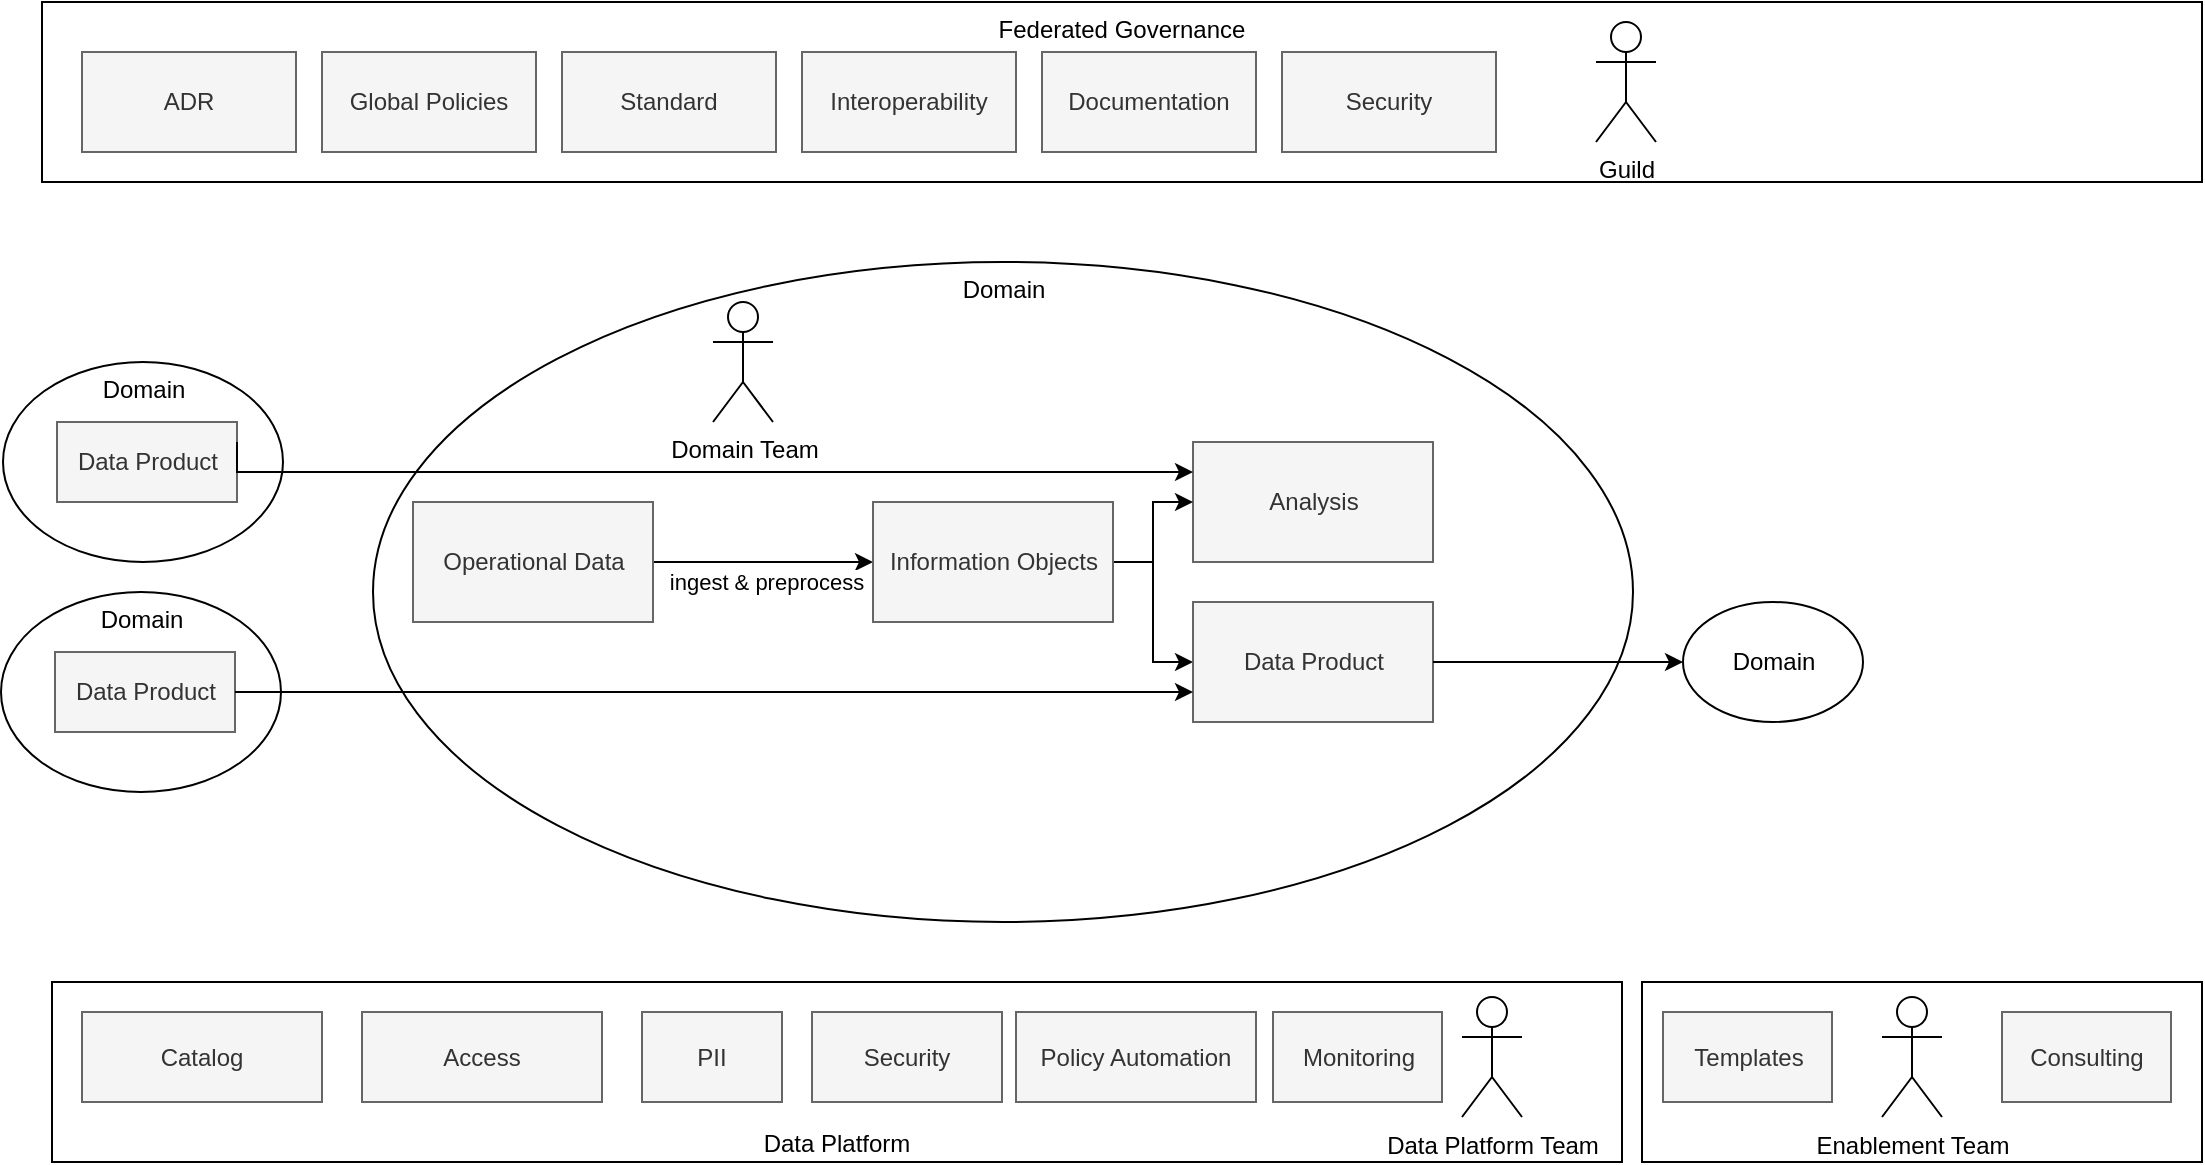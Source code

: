 <mxfile version="15.5.4" type="embed"><diagram id="DWjpSvbVxY2pOprUcE6g" name="Page-1"><mxGraphModel dx="1330" dy="613" grid="1" gridSize="10" guides="1" tooltips="1" connect="1" arrows="1" fold="1" page="1" pageScale="1" pageWidth="827" pageHeight="1169" math="0" shadow="0"><root><mxCell id="0"/><mxCell id="1" parent="0"/><mxCell id="WkdalmxvpJmTztUUumEF-71" value="" style="rounded=0;whiteSpace=wrap;html=1;verticalAlign=bottom;" parent="1" vertex="1"><mxGeometry x="820" y="570" width="280" height="90" as="geometry"/></mxCell><mxCell id="WkdalmxvpJmTztUUumEF-3" value="Domain" style="ellipse;whiteSpace=wrap;html=1;verticalAlign=top;" parent="1" vertex="1"><mxGeometry x="185.5" y="210" width="630" height="330" as="geometry"/></mxCell><mxCell id="WkdalmxvpJmTztUUumEF-8" value="Data Platform" style="rounded=0;whiteSpace=wrap;html=1;verticalAlign=bottom;" parent="1" vertex="1"><mxGeometry x="25" y="570" width="785" height="90" as="geometry"/></mxCell><mxCell id="WkdalmxvpJmTztUUumEF-9" value="Federated Governance" style="rounded=0;whiteSpace=wrap;html=1;verticalAlign=top;" parent="1" vertex="1"><mxGeometry x="20" y="80" width="1080" height="90" as="geometry"/></mxCell><mxCell id="WkdalmxvpJmTztUUumEF-10" value="Guild" style="shape=umlActor;verticalLabelPosition=bottom;verticalAlign=top;html=1;outlineConnect=0;" parent="1" vertex="1"><mxGeometry x="797" y="90" width="30" height="60" as="geometry"/></mxCell><mxCell id="WkdalmxvpJmTztUUumEF-11" value="Domain Team" style="shape=umlActor;verticalLabelPosition=bottom;verticalAlign=top;html=1;outlineConnect=0;" parent="1" vertex="1"><mxGeometry x="355.5" y="230" width="30" height="60" as="geometry"/></mxCell><mxCell id="WkdalmxvpJmTztUUumEF-12" value="Data Platform Team" style="shape=umlActor;verticalLabelPosition=bottom;verticalAlign=top;html=1;outlineConnect=0;" parent="1" vertex="1"><mxGeometry x="730" y="577.5" width="30" height="60" as="geometry"/></mxCell><mxCell id="WkdalmxvpJmTztUUumEF-17" value="Analysis" style="rounded=0;whiteSpace=wrap;html=1;fillColor=#f5f5f5;fontColor=#333333;strokeColor=#666666;" parent="1" vertex="1"><mxGeometry x="595.5" y="300" width="120" height="60" as="geometry"/></mxCell><mxCell id="WkdalmxvpJmTztUUumEF-19" style="edgeStyle=orthogonalEdgeStyle;rounded=0;orthogonalLoop=1;jettySize=auto;html=1;exitX=1;exitY=0.5;exitDx=0;exitDy=0;" parent="1" source="WkdalmxvpJmTztUUumEF-18" target="WkdalmxvpJmTztUUumEF-17" edge="1"><mxGeometry relative="1" as="geometry"/></mxCell><mxCell id="WkdalmxvpJmTztUUumEF-20" style="edgeStyle=orthogonalEdgeStyle;rounded=0;orthogonalLoop=1;jettySize=auto;html=1;entryX=0;entryY=0.5;entryDx=0;entryDy=0;" parent="1" source="WkdalmxvpJmTztUUumEF-18" target="WkdalmxvpJmTztUUumEF-28" edge="1"><mxGeometry relative="1" as="geometry"><mxPoint x="635.5" y="410" as="targetPoint"/><Array as="points"><mxPoint x="575.5" y="360"/><mxPoint x="575.5" y="410"/></Array></mxGeometry></mxCell><mxCell id="WkdalmxvpJmTztUUumEF-25" value="" style="edgeStyle=orthogonalEdgeStyle;rounded=0;orthogonalLoop=1;jettySize=auto;html=1;startArrow=classic;startFill=1;endArrow=none;endFill=0;" parent="1" source="WkdalmxvpJmTztUUumEF-18" target="WkdalmxvpJmTztUUumEF-24" edge="1"><mxGeometry relative="1" as="geometry"/></mxCell><mxCell id="WkdalmxvpJmTztUUumEF-59" value="ingest &amp;amp; preprocess" style="edgeLabel;html=1;align=center;verticalAlign=middle;resizable=0;points=[];" parent="WkdalmxvpJmTztUUumEF-25" vertex="1" connectable="0"><mxGeometry x="-0.183" y="3" relative="1" as="geometry"><mxPoint x="-9" y="7" as="offset"/></mxGeometry></mxCell><mxCell id="WkdalmxvpJmTztUUumEF-18" value="Information Objects" style="rounded=0;whiteSpace=wrap;html=1;fillColor=#f5f5f5;fontColor=#333333;strokeColor=#666666;" parent="1" vertex="1"><mxGeometry x="435.5" y="330" width="120" height="60" as="geometry"/></mxCell><mxCell id="WkdalmxvpJmTztUUumEF-24" value="Operational Data" style="rounded=0;whiteSpace=wrap;html=1;fillColor=#f5f5f5;fontColor=#333333;strokeColor=#666666;" parent="1" vertex="1"><mxGeometry x="205.5" y="330" width="120" height="60" as="geometry"/></mxCell><mxCell id="WkdalmxvpJmTztUUumEF-27" value="Global Policies" style="rounded=0;whiteSpace=wrap;html=1;fillColor=#f5f5f5;fontColor=#333333;strokeColor=#666666;" parent="1" vertex="1"><mxGeometry x="160" y="105" width="107" height="50" as="geometry"/></mxCell><mxCell id="WkdalmxvpJmTztUUumEF-28" value="Data Product" style="rounded=0;whiteSpace=wrap;html=1;fillColor=#f5f5f5;fontColor=#333333;strokeColor=#666666;" parent="1" vertex="1"><mxGeometry x="595.5" y="380" width="120" height="60" as="geometry"/></mxCell><mxCell id="WkdalmxvpJmTztUUumEF-33" value="Domain" style="ellipse;whiteSpace=wrap;html=1;verticalAlign=middle;" parent="1" vertex="1"><mxGeometry x="840.5" y="380" width="90" height="60" as="geometry"/></mxCell><mxCell id="WkdalmxvpJmTztUUumEF-31" style="rounded=0;orthogonalLoop=1;jettySize=auto;html=1;entryX=1;entryY=0.5;entryDx=0;entryDy=0;startArrow=classic;startFill=1;endArrow=none;endFill=0;exitX=0;exitY=0.5;exitDx=0;exitDy=0;" parent="1" source="WkdalmxvpJmTztUUumEF-33" target="WkdalmxvpJmTztUUumEF-28" edge="1"><mxGeometry relative="1" as="geometry"><mxPoint x="875.5" y="410" as="sourcePoint"/></mxGeometry></mxCell><mxCell id="WkdalmxvpJmTztUUumEF-34" value="Catalog" style="rounded=0;whiteSpace=wrap;html=1;fillColor=#f5f5f5;fontColor=#333333;strokeColor=#666666;" parent="1" vertex="1"><mxGeometry x="40" y="585" width="120" height="45" as="geometry"/></mxCell><mxCell id="WkdalmxvpJmTztUUumEF-35" value="Access" style="rounded=0;whiteSpace=wrap;html=1;fillColor=#f5f5f5;fontColor=#333333;strokeColor=#666666;" parent="1" vertex="1"><mxGeometry x="180" y="585" width="120" height="45" as="geometry"/></mxCell><mxCell id="WkdalmxvpJmTztUUumEF-36" value="PII" style="rounded=0;whiteSpace=wrap;html=1;fillColor=#f5f5f5;fontColor=#333333;strokeColor=#666666;" parent="1" vertex="1"><mxGeometry x="320" y="585" width="70" height="45" as="geometry"/></mxCell><mxCell id="WkdalmxvpJmTztUUumEF-41" value="Domain" style="ellipse;whiteSpace=wrap;html=1;verticalAlign=top;" parent="1" vertex="1"><mxGeometry x="0.5" y="260" width="140" height="100" as="geometry"/></mxCell><mxCell id="WkdalmxvpJmTztUUumEF-42" value="Data Product" style="rounded=0;whiteSpace=wrap;html=1;fillColor=#f5f5f5;fontColor=#333333;strokeColor=#666666;" parent="1" vertex="1"><mxGeometry x="27.5" y="290" width="90" height="40" as="geometry"/></mxCell><mxCell id="WkdalmxvpJmTztUUumEF-45" style="edgeStyle=orthogonalEdgeStyle;rounded=0;orthogonalLoop=1;jettySize=auto;html=1;startArrow=classic;startFill=1;endArrow=none;endFill=0;exitX=0;exitY=0.25;exitDx=0;exitDy=0;entryX=1;entryY=0.25;entryDx=0;entryDy=0;" parent="1" source="WkdalmxvpJmTztUUumEF-17" target="WkdalmxvpJmTztUUumEF-42" edge="1"><mxGeometry relative="1" as="geometry"><mxPoint x="605.5" y="435" as="sourcePoint"/><mxPoint x="165.5" y="360" as="targetPoint"/><Array as="points"><mxPoint x="117.5" y="315"/></Array></mxGeometry></mxCell><mxCell id="WkdalmxvpJmTztUUumEF-46" value="Security" style="rounded=0;whiteSpace=wrap;html=1;fillColor=#f5f5f5;fontColor=#333333;strokeColor=#666666;" parent="1" vertex="1"><mxGeometry x="405" y="585" width="95" height="45" as="geometry"/></mxCell><mxCell id="WkdalmxvpJmTztUUumEF-47" value="Policy Automation" style="rounded=0;whiteSpace=wrap;html=1;fillColor=#f5f5f5;fontColor=#333333;strokeColor=#666666;" parent="1" vertex="1"><mxGeometry x="507" y="585" width="120" height="45" as="geometry"/></mxCell><mxCell id="WkdalmxvpJmTztUUumEF-48" value="Monitoring" style="rounded=0;whiteSpace=wrap;html=1;fillColor=#f5f5f5;fontColor=#333333;strokeColor=#666666;" parent="1" vertex="1"><mxGeometry x="635.5" y="585" width="84.5" height="45" as="geometry"/></mxCell><mxCell id="WkdalmxvpJmTztUUumEF-54" value="ADR" style="rounded=0;whiteSpace=wrap;html=1;fillColor=#f5f5f5;fontColor=#333333;strokeColor=#666666;" parent="1" vertex="1"><mxGeometry x="40" y="105" width="107" height="50" as="geometry"/></mxCell><mxCell id="WkdalmxvpJmTztUUumEF-55" value="Standard" style="rounded=0;whiteSpace=wrap;html=1;fillColor=#f5f5f5;fontColor=#333333;strokeColor=#666666;" parent="1" vertex="1"><mxGeometry x="280" y="105" width="107" height="50" as="geometry"/></mxCell><mxCell id="WkdalmxvpJmTztUUumEF-56" value="Interoperability" style="rounded=0;whiteSpace=wrap;html=1;fillColor=#f5f5f5;fontColor=#333333;strokeColor=#666666;" parent="1" vertex="1"><mxGeometry x="400" y="105" width="107" height="50" as="geometry"/></mxCell><mxCell id="WkdalmxvpJmTztUUumEF-57" value="Documentation" style="rounded=0;whiteSpace=wrap;html=1;fillColor=#f5f5f5;fontColor=#333333;strokeColor=#666666;" parent="1" vertex="1"><mxGeometry x="520" y="105" width="107" height="50" as="geometry"/></mxCell><mxCell id="WkdalmxvpJmTztUUumEF-58" value="Security" style="rounded=0;whiteSpace=wrap;html=1;fillColor=#f5f5f5;fontColor=#333333;strokeColor=#666666;" parent="1" vertex="1"><mxGeometry x="640" y="105" width="107" height="50" as="geometry"/></mxCell><mxCell id="WkdalmxvpJmTztUUumEF-65" value="Domain" style="ellipse;whiteSpace=wrap;html=1;verticalAlign=top;" parent="1" vertex="1"><mxGeometry x="-0.5" y="375" width="140" height="100" as="geometry"/></mxCell><mxCell id="WkdalmxvpJmTztUUumEF-66" value="Data Product" style="rounded=0;whiteSpace=wrap;html=1;fillColor=#f5f5f5;fontColor=#333333;strokeColor=#666666;" parent="1" vertex="1"><mxGeometry x="26.5" y="405" width="90" height="40" as="geometry"/></mxCell><mxCell id="WkdalmxvpJmTztUUumEF-44" style="rounded=0;orthogonalLoop=1;jettySize=auto;html=1;entryX=1;entryY=0.5;entryDx=0;entryDy=0;startArrow=classic;startFill=1;endArrow=none;endFill=0;exitX=0;exitY=0.75;exitDx=0;exitDy=0;" parent="1" source="WkdalmxvpJmTztUUumEF-28" target="WkdalmxvpJmTztUUumEF-66" edge="1"><mxGeometry relative="1" as="geometry"><mxPoint x="322.5" y="560" as="sourcePoint"/><mxPoint x="135.5" y="510" as="targetPoint"/></mxGeometry></mxCell><mxCell id="WkdalmxvpJmTztUUumEF-69" value="Enablement Team" style="shape=umlActor;verticalLabelPosition=bottom;verticalAlign=top;html=1;outlineConnect=0;" parent="1" vertex="1"><mxGeometry x="940" y="577.5" width="30" height="60" as="geometry"/></mxCell><mxCell id="WkdalmxvpJmTztUUumEF-70" value="Templates" style="rounded=0;whiteSpace=wrap;html=1;fillColor=#f5f5f5;fontColor=#333333;strokeColor=#666666;" parent="1" vertex="1"><mxGeometry x="830.5" y="585" width="84.5" height="45" as="geometry"/></mxCell><mxCell id="WkdalmxvpJmTztUUumEF-72" value="Consulting" style="rounded=0;whiteSpace=wrap;html=1;fillColor=#f5f5f5;fontColor=#333333;strokeColor=#666666;" parent="1" vertex="1"><mxGeometry x="1000" y="585" width="84.5" height="45" as="geometry"/></mxCell></root></mxGraphModel></diagram></mxfile>